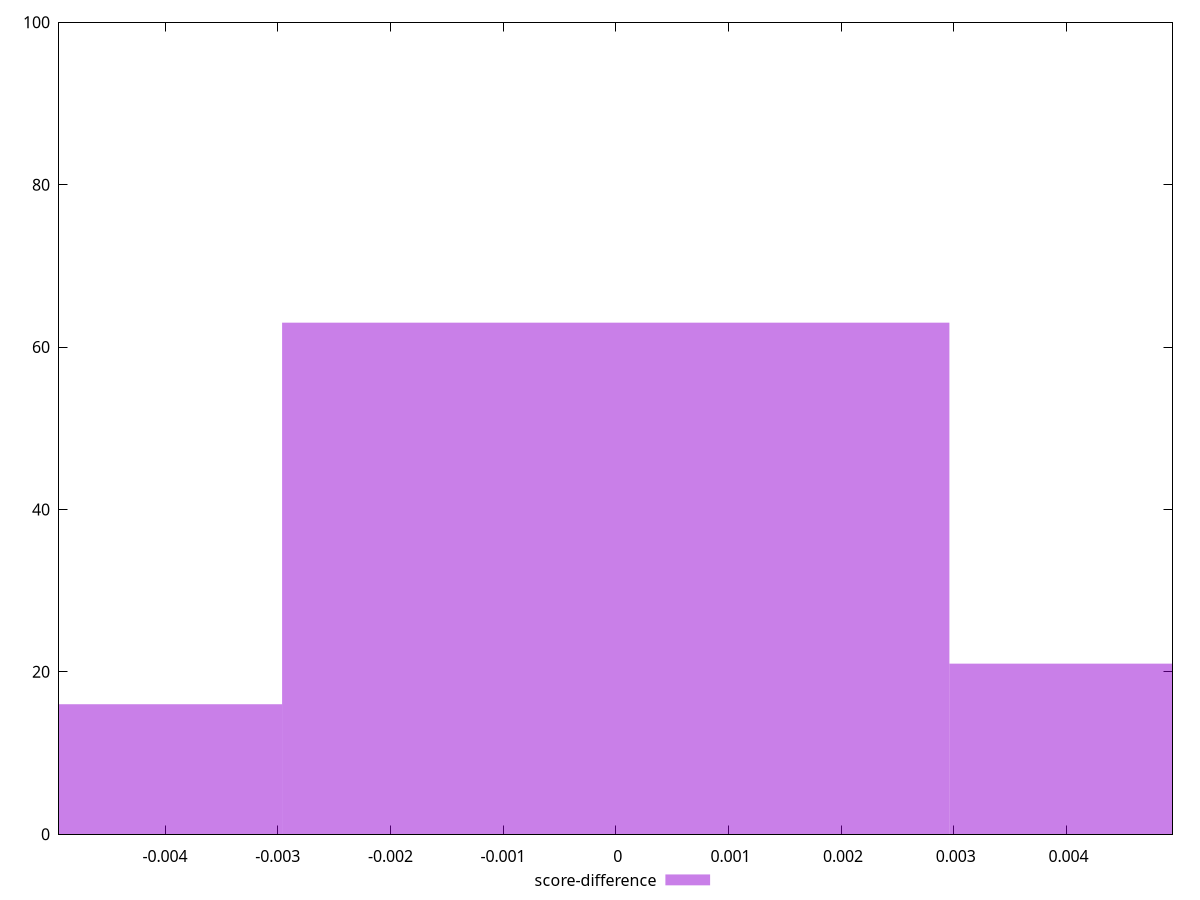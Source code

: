 reset

$scoreDifference <<EOF
-0.005922384096348595 16
0 63
0.005922384096348595 21
EOF

set key outside below
set boxwidth 0.005922384096348595
set xrange [-0.004941176470588227:0.004941176470588227]
set yrange [0:100]
set trange [0:100]
set style fill transparent solid 0.5 noborder
set terminal svg size 640, 490 enhanced background rgb 'white'
set output "reprap/render-blocking-resources/samples/pages+cached+nointeractive/score-difference/histogram.svg"

plot $scoreDifference title "score-difference" with boxes

reset
